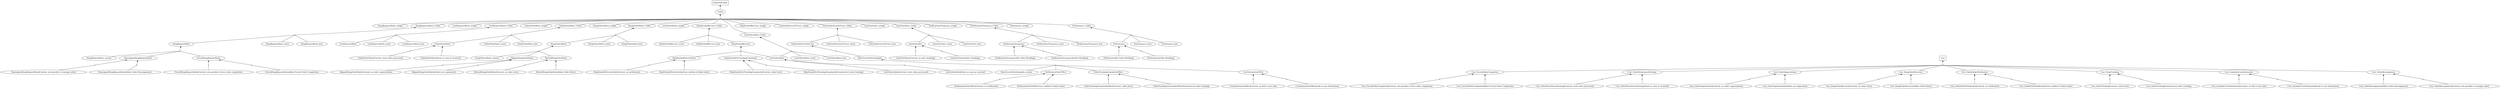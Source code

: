 digraph G { 
rankdir = BT 
"HungRequestsRatio_weight" [shape = oval] 
"HungRequestRatio_current" [shape = oval] 
AndRef0[shape = point] 
AndRef0->"ReassignedHungRequestRatio"
"ReassignedHungRequestRatio[Current: not possible to reassign order]"->AndRef0 [dir = none] 
AndRef1[shape = point] 
AndRef1->"ReassignedHungRequestRatio"
"ReassignedHungRequestRatio[Allow Order Reassignment]"->AndRef1 [dir = none] 
"ReassignedHungRequestRatio" [shape = oval] 
AndRef2[shape = point] 
AndRef2->"ForcedHungRequestRatio"
"ForcedHungRequestRatio[Current: not possible to force order completion]"->AndRef2 [dir = none] 
AndRef3[shape = point] 
AndRef3->"ForcedHungRequestRatio"
"ForcedHungRequestRatio[Allow Forced Order Completion]"->AndRef3 [dir = none] 
"ForcedHungRequestRatio" [shape = oval] 
"HungRequestRatio" [shape = oval] 
AndRef4[shape = point] 
AndRef4->"HungRequestRatio"
"HungRequestRatio_current"->AndRef4 [dir = none] 
"ReassignedHungRequestRatio"->AndRef4 [dir = none] 
"ForcedHungRequestRatio"->AndRef4 [dir = none] 
"HungRequestRatio_worst" [shape = oval] 
"HungRequestRatio_best" [shape = oval] 
"HungRequestsRatio_Utility" [shape = oval] 
AndRef5[shape = point] 
AndRef5->"HungRequestsRatio_Utility"
"HungRequestRatio"->AndRef5 [dir = none] 
"HungRequestRatio_worst"->AndRef5 [dir = none] 
"HungRequestRatio_best"->AndRef5 [dir = none] 
"LostRequestsRatio_weight" [shape = oval] 
"LostRequestsRatio" [shape = oval] 
"LostRequestsRatio_worst" [shape = oval] 
"LostRequestsRatio_best" [shape = oval] 
"LostRequestsRatio_Utility" [shape = oval] 
AndRef6[shape = point] 
AndRef6->"LostRequestsRatio_Utility"
"LostRequestsRatio"->AndRef6 [dir = none] 
"LostRequestsRatio_worst"->AndRef6 [dir = none] 
"LostRequestsRatio_best"->AndRef6 [dir = none] 
"FailedOrderRatio_weight" [shape = oval] 
AndRef7[shape = point] 
AndRef7->"FailedOrderRatio"
"FailedOrderRatio[Current: store when processed]"->AndRef7 [dir = none] 
AndRef8[shape = point] 
AndRef8->"FailedOrderRatio"
"FailedOrderRatio[Store as soon as received]"->AndRef8 [dir = none] 
"FailedOrderRatio" [shape = oval] 
"FailedOrderRatio_worst" [shape = oval] 
"FailedOrderRatio_best" [shape = oval] 
"FailedOrderRatio_Utility" [shape = oval] 
AndRef9[shape = point] 
AndRef9->"FailedOrderRatio_Utility"
"FailedOrderRatio"->AndRef9 [dir = none] 
"FailedOrderRatio_worst"->AndRef9 [dir = none] 
"FailedOrderRatio_best"->AndRef9 [dir = none] 
"HungOrdersRatio_weight" [shape = oval] 
"HungOrdersRatio_current" [shape = oval] 
AndRef10[shape = point] 
AndRef10->"SkippedHungOrderRatio"
"SkippedHungOrderRatio[Current: no order segmentation]"->AndRef10 [dir = none] 
AndRef11[shape = point] 
AndRef11->"SkippedHungOrderRatio"
"SkippedHungOrderRatio[Orders are segmented]"->AndRef11 [dir = none] 
"SkippedHungOrderRatio" [shape = oval] 
AndRef12[shape = point] 
AndRef12->"RetriedHungOrderRatio"
"RetriedHungOrderRatio[Current: no order retry]"->AndRef12 [dir = none] 
AndRef13[shape = point] 
AndRef13->"RetriedHungOrderRatio"
"RetriedHungOrderRatio[Allow Order Retry]"->AndRef13 [dir = none] 
"RetriedHungOrderRatio" [shape = oval] 
"HungOrdersRatio" [shape = oval] 
AndRef14[shape = point] 
AndRef14->"HungOrdersRatio"
"HungOrdersRatio_current"->AndRef14 [dir = none] 
"SkippedHungOrderRatio"->AndRef14 [dir = none] 
"RetriedHungOrderRatio"->AndRef14 [dir = none] 
"HungOrdersRatio_worst" [shape = oval] 
"HungOrdersRatio_best" [shape = oval] 
"HungOrdersRatio_Utility" [shape = oval] 
AndRef15[shape = point] 
AndRef15->"HungOrdersRatio_Utility"
"HungOrdersRatio"->AndRef15 [dir = none] 
"HungOrdersRatio_worst"->AndRef15 [dir = none] 
"HungOrdersRatio_best"->AndRef15 [dir = none] 
"LostOrdersRatio_weight" [shape = oval] 
AndRef16[shape = point] 
AndRef16->"LostOrdersRatio"
"LostOrdersRatio[Current: store when processed]"->AndRef16 [dir = none] 
AndRef17[shape = point] 
AndRef17->"LostOrdersRatio"
"LostOrdersRatio[Store as soon as received]"->AndRef17 [dir = none] 
"LostOrdersRatio" [shape = oval] 
"LostOrdersRatio_worst" [shape = oval] 
"LostOrdersRatio_best" [shape = oval] 
"LostOrdersRatio_Utility" [shape = oval] 
AndRef18[shape = point] 
AndRef18->"LostOrdersRatio_Utility"
"LostOrdersRatio"->AndRef18 [dir = none] 
"LostOrdersRatio_worst"->AndRef18 [dir = none] 
"LostOrdersRatio_best"->AndRef18 [dir = none] 
"HelpNeededByUsers_weight" [shape = oval] 
AndRef19[shape = point] 
AndRef19->"HelpNeededPerLostOrder"
"HelpNeededPerLostOrder[Current: no notification]"->AndRef19 [dir = none] 
AndRef20[shape = point] 
AndRef20->"HelpNeededPerLostOrder"
"HelpNeededPerLostOrder[User notified of failed order]"->AndRef20 [dir = none] 
"HelpNeededPerLostOrder" [shape = oval] 
AndRef21[shape = point] 
AndRef21->"HelpNeededForTrackingGranularity"
"HelpNeededForTrackingGranularity[Current: order level]"->AndRef21 [dir = none] 
AndRef22[shape = point] 
AndRef22->"HelpNeededForTrackingGranularity"
"HelpNeededForTrackingGranularity[Granule-level order tracking]"->AndRef22 [dir = none] 
"HelpNeededForTrackingGranularity" [shape = oval] 
"HelpNeededByUsers" [shape = oval] 
AndRef23[shape = point] 
AndRef23->"HelpNeededByUsers"
"LostOrdersRatio"->AndRef23 [dir = none] 
"HelpNeededPerLostOrder"->AndRef23 [dir = none] 
"HelpNeededForTrackingGranularity"->AndRef23 [dir = none] 
"HelpNeededByUsers_worst" [shape = oval] 
"HelpNeededByUsers_best" [shape = oval] 
"HelpNeededByUsers_Utility" [shape = oval] 
AndRef24[shape = point] 
AndRef24->"HelpNeededByUsers_Utility"
"HelpNeededByUsers"->AndRef24 [dir = none] 
"HelpNeededByUsers_worst"->AndRef24 [dir = none] 
"HelpNeededByUsers_best"->AndRef24 [dir = none] 
"FailureInfoGivenToUsers_weight" [shape = oval] 
"RatioUsersNotGettingInfo_current" [shape = oval] 
AndRef25[shape = point] 
AndRef25->"NotificationOrderEffect"
"NotificationOrderEffect[Current: no notification]"->AndRef25 [dir = none] 
AndRef26[shape = point] 
AndRef26->"NotificationOrderEffect"
"NotificationOrderEffect[User notified of failed order]"->AndRef26 [dir = none] 
"NotificationOrderEffect" [shape = oval] 
AndRef27[shape = point] 
AndRef27->"OrderTrackingGranularityEffect"
"OrderTrackingGranularityEffect[Current: order level]"->AndRef27 [dir = none] 
AndRef28[shape = point] 
AndRef28->"OrderTrackingGranularityEffect"
"OrderTrackingGranularityEffect[Granule-level order tracking]"->AndRef28 [dir = none] 
"OrderTrackingGranularityEffect" [shape = oval] 
AndRef29[shape = point] 
AndRef29->"UserInformationEffect"
"UserInformationEffect[Current: no link to user info]"->AndRef29 [dir = none] 
AndRef30[shape = point] 
AndRef30->"UserInformationEffect"
"UserInformationEffect[Link to user information]"->AndRef30 [dir = none] 
"UserInformationEffect" [shape = oval] 
"RatioUsersNotGettingInfo" [shape = oval] 
AndRef31[shape = point] 
AndRef31->"RatioUsersNotGettingInfo"
"RatioUsersNotGettingInfo_current"->AndRef31 [dir = none] 
"NotificationOrderEffect"->AndRef31 [dir = none] 
"OrderTrackingGranularityEffect"->AndRef31 [dir = none] 
"UserInformationEffect"->AndRef31 [dir = none] 
"FailureInfoGivenToUsers" [shape = oval] 
AndRef32[shape = point] 
AndRef32->"FailureInfoGivenToUsers"
"RatioUsersNotGettingInfo"->AndRef32 [dir = none] 
"FailureInfoGivenToUsers_worst" [shape = oval] 
"FailureInfoGivenToUsers_best" [shape = oval] 
"FailureInfoGivenToUsers_Utility" [shape = oval] 
AndRef33[shape = point] 
AndRef33->"FailureInfoGivenToUsers_Utility"
"FailureInfoGivenToUsers"->AndRef33 [dir = none] 
"FailureInfoGivenToUsers_worst"->AndRef33 [dir = none] 
"FailureInfoGivenToUsers_best"->AndRef33 [dir = none] 
"LimitOnOrders_weight" [shape = oval] 
AndRef34[shape = point] 
AndRef34->"LimitOnOrders"
"LimitOnOrders[Current: no oder chunking]"->AndRef34 [dir = none] 
AndRef35[shape = point] 
AndRef35->"LimitOnOrders"
"LimitOnOrders[Order Chunking]"->AndRef35 [dir = none] 
"LimitOnOrders" [shape = oval] 
"LimitOnOrders_worst" [shape = oval] 
"LimitOnOrders_best" [shape = oval] 
"LimitOnOrders_Utility" [shape = oval] 
AndRef36[shape = point] 
AndRef36->"LimitOnOrders_Utility"
"LimitOnOrders"->AndRef36 [dir = none] 
"LimitOnOrders_worst"->AndRef36 [dir = none] 
"LimitOnOrders_best"->AndRef36 [dir = none] 
"NotificationsFrequency_weight" [shape = oval] 
AndRef37[shape = point] 
AndRef37->"NotificationsFrequency"
"NotificationsFrequency[No Order Bundling]"->AndRef37 [dir = none] 
AndRef38[shape = point] 
AndRef38->"NotificationsFrequency"
"NotificationsFrequency[Order Bundling]"->AndRef38 [dir = none] 
"NotificationsFrequency" [shape = oval] 
"NotificationsFrequency_worst" [shape = oval] 
"NotificationsFrequency_best" [shape = oval] 
"NotificationsFrequency_Utility" [shape = oval] 
AndRef39[shape = point] 
AndRef39->"NotificationsFrequency_Utility"
"NotificationsFrequency"->AndRef39 [dir = none] 
"NotificationsFrequency_worst"->AndRef39 [dir = none] 
"NotificationsFrequency_best"->AndRef39 [dir = none] 
"Performance_weight" [shape = oval] 
AndRef40[shape = point] 
AndRef40->"Performance"
"Performance[No Order Bundling]"->AndRef40 [dir = none] 
AndRef41[shape = point] 
AndRef41->"Performance"
"Performance[Order Bundling]"->AndRef41 [dir = none] 
"Performance" [shape = oval] 
"Performance_worst" [shape = oval] 
"Performance_best" [shape = oval] 
"Performance_Utility" [shape = oval] 
AndRef42[shape = point] 
AndRef42->"Performance_Utility"
"Performance"->AndRef42 [dir = none] 
"Performance_worst"->AndRef42 [dir = none] 
"Performance_best"->AndRef42 [dir = none] 
"Utility" [shape = oval] 
AndRef43[shape = point] 
AndRef43->"Utility"
"HungRequestsRatio_weight"->AndRef43 [dir = none] 
"HungRequestsRatio_Utility"->AndRef43 [dir = none] 
"LostRequestsRatio_weight"->AndRef43 [dir = none] 
"LostRequestsRatio_Utility"->AndRef43 [dir = none] 
"FailedOrderRatio_weight"->AndRef43 [dir = none] 
"FailedOrderRatio_Utility"->AndRef43 [dir = none] 
"HungOrdersRatio_weight"->AndRef43 [dir = none] 
"HungOrdersRatio_Utility"->AndRef43 [dir = none] 
"LostOrdersRatio_weight"->AndRef43 [dir = none] 
"LostOrdersRatio_Utility"->AndRef43 [dir = none] 
"HelpNeededByUsers_weight"->AndRef43 [dir = none] 
"HelpNeededByUsers_Utility"->AndRef43 [dir = none] 
"FailureInfoGivenToUsers_weight"->AndRef43 [dir = none] 
"FailureInfoGivenToUsers_Utility"->AndRef43 [dir = none] 
"LimitOnOrders_weight"->AndRef43 [dir = none] 
"LimitOnOrders_Utility"->AndRef43 [dir = none] 
"NotificationsFrequency_weight"->AndRef43 [dir = none] 
"NotificationsFrequency_Utility"->AndRef43 [dir = none] 
"Performance_weight"->AndRef43 [dir = none] 
"Performance_Utility"->AndRef43 [dir = none] 
ExpectedUtility [shape = box] 
Utility->"ExpectedUtility"
AndRef44[shape = point] 
AndRef44->"Cost_OrderReassignment"
"Cost_OrderReassignment[Current: not possible to reassign order]"->AndRef44 [dir = none] 
AndRef45[shape = point] 
AndRef45->"Cost_OrderReassignment"
"Cost_OrderReassignment[Allow Order Reassignment]"->AndRef45 [dir = none] 
"Cost_OrderReassignment" [shape = oval] 
AndRef46[shape = point] 
AndRef46->"Cost_ForcedOrderCompletion"
"Cost_ForcedOrderCompletion[Current: not possible to force order completion]"->AndRef46 [dir = none] 
AndRef47[shape = point] 
AndRef47->"Cost_ForcedOrderCompletion"
"Cost_ForcedOrderCompletion[Allow Forced Order Completion]"->AndRef47 [dir = none] 
"Cost_ForcedOrderCompletion" [shape = oval] 
AndRef48[shape = point] 
AndRef48->"Cost_OrderPersistenceStrategy"
"Cost_OrderPersistenceStrategy[Current: store when processed]"->AndRef48 [dir = none] 
AndRef49[shape = point] 
AndRef49->"Cost_OrderPersistenceStrategy"
"Cost_OrderPersistenceStrategy[Store as soon as received]"->AndRef49 [dir = none] 
"Cost_OrderPersistenceStrategy" [shape = oval] 
AndRef50[shape = point] 
AndRef50->"Cost_OrderSegmentation"
"Cost_OrderSegmentation[Current: no order segmentation]"->AndRef50 [dir = none] 
AndRef51[shape = point] 
AndRef51->"Cost_OrderSegmentation"
"Cost_OrderSegmentation[Orders are segmented]"->AndRef51 [dir = none] 
"Cost_OrderSegmentation" [shape = oval] 
AndRef52[shape = point] 
AndRef52->"Cost_HungOrderRecovery"
"Cost_HungOrderRecovery[Current: no order retry]"->AndRef52 [dir = none] 
AndRef53[shape = point] 
AndRef53->"Cost_HungOrderRecovery"
"Cost_HungOrderRecovery[Allow Order Retry]"->AndRef53 [dir = none] 
"Cost_HungOrderRecovery" [shape = oval] 
AndRef54[shape = point] 
AndRef54->"Cost_FailedOrderNotification"
"Cost_FailedOrderNotification[Current: no notification]"->AndRef54 [dir = none] 
AndRef55[shape = point] 
AndRef55->"Cost_FailedOrderNotification"
"Cost_FailedOrderNotification[User notified of failed order]"->AndRef55 [dir = none] 
"Cost_FailedOrderNotification" [shape = oval] 
AndRef56[shape = point] 
AndRef56->"Cost_OrderTracking"
"Cost_OrderTracking[Current: order level]"->AndRef56 [dir = none] 
AndRef57[shape = point] 
AndRef57->"Cost_OrderTracking"
"Cost_OrderTracking[Granule-level order tracking]"->AndRef57 [dir = none] 
"Cost_OrderTracking" [shape = oval] 
AndRef58[shape = point] 
AndRef58->"Cost_AvailableUserInformation"
"Cost_AvailableUserInformation[Current: no link to user info]"->AndRef58 [dir = none] 
AndRef59[shape = point] 
AndRef59->"Cost_AvailableUserInformation"
"Cost_AvailableUserInformation[Link to user information]"->AndRef59 [dir = none] 
"Cost_AvailableUserInformation" [shape = oval] 
"Cost" [shape = oval] 
AndRef60[shape = point] 
AndRef60->"Cost"
"Cost_OrderReassignment"->AndRef60 [dir = none] 
"Cost_ForcedOrderCompletion"->AndRef60 [dir = none] 
"Cost_OrderPersistenceStrategy"->AndRef60 [dir = none] 
"Cost_OrderSegmentation"->AndRef60 [dir = none] 
"Cost_HungOrderRecovery"->AndRef60 [dir = none] 
"Cost_FailedOrderNotification"->AndRef60 [dir = none] 
"Cost_OrderTracking"->AndRef60 [dir = none] 
"Cost_AvailableUserInformation"->AndRef60 [dir = none] 
Cost [shape = box] 
}
